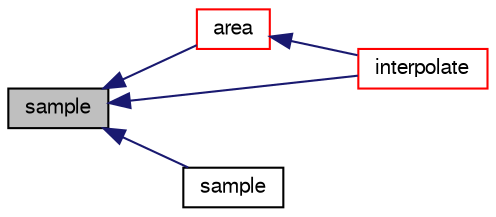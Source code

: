digraph "sample"
{
  bgcolor="transparent";
  edge [fontname="FreeSans",fontsize="10",labelfontname="FreeSans",labelfontsize="10"];
  node [fontname="FreeSans",fontsize="10",shape=record];
  rankdir="LR";
  Node1633 [label="sample",height=0.2,width=0.4,color="black", fillcolor="grey75", style="filled", fontcolor="black"];
  Node1633 -> Node1634 [dir="back",color="midnightblue",fontsize="10",style="solid",fontname="FreeSans"];
  Node1634 [label="area",height=0.2,width=0.4,color="red",URL="$a29378.html#ad6444a0ec0e851932fe918106b45009b",tooltip="The total surface area. "];
  Node1634 -> Node1637 [dir="back",color="midnightblue",fontsize="10",style="solid",fontname="FreeSans"];
  Node1637 [label="interpolate",height=0.2,width=0.4,color="red",URL="$a29378.html#acb5e25bbcf94f482a6b194cfbde024fb",tooltip="interpolation requested for surface "];
  Node1633 -> Node1637 [dir="back",color="midnightblue",fontsize="10",style="solid",fontname="FreeSans"];
  Node1633 -> Node1673 [dir="back",color="midnightblue",fontsize="10",style="solid",fontname="FreeSans"];
  Node1673 [label="sample",height=0.2,width=0.4,color="black",URL="$a29378.html#a71566e337ecb88904d97647c72194b6c",tooltip="Surface sample field on surface. "];
}
